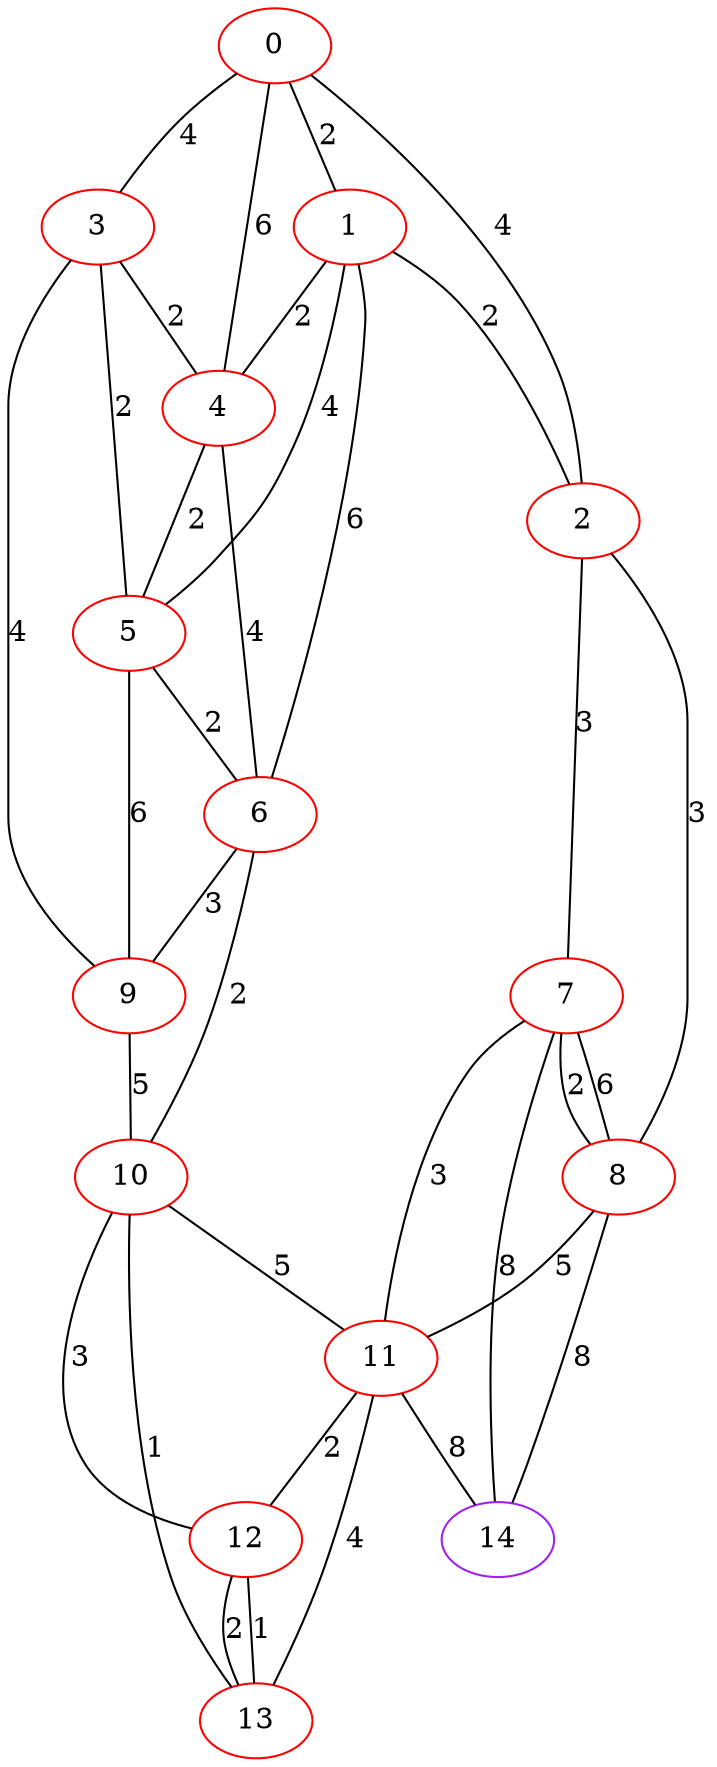 graph "" {
0 [color=red, weight=1];
1 [color=red, weight=1];
2 [color=red, weight=1];
3 [color=red, weight=1];
4 [color=red, weight=1];
5 [color=red, weight=1];
6 [color=red, weight=1];
7 [color=red, weight=1];
8 [color=red, weight=1];
9 [color=red, weight=1];
10 [color=red, weight=1];
11 [color=red, weight=1];
12 [color=red, weight=1];
13 [color=red, weight=1];
14 [color=purple, weight=4];
0 -- 1  [key=0, label=2];
0 -- 2  [key=0, label=4];
0 -- 3  [key=0, label=4];
0 -- 4  [key=0, label=6];
1 -- 2  [key=0, label=2];
1 -- 4  [key=0, label=2];
1 -- 5  [key=0, label=4];
1 -- 6  [key=0, label=6];
2 -- 8  [key=0, label=3];
2 -- 7  [key=0, label=3];
3 -- 9  [key=0, label=4];
3 -- 4  [key=0, label=2];
3 -- 5  [key=0, label=2];
4 -- 5  [key=0, label=2];
4 -- 6  [key=0, label=4];
5 -- 9  [key=0, label=6];
5 -- 6  [key=0, label=2];
6 -- 9  [key=0, label=3];
6 -- 10  [key=0, label=2];
7 -- 8  [key=0, label=6];
7 -- 8  [key=1, label=2];
7 -- 11  [key=0, label=3];
7 -- 14  [key=0, label=8];
8 -- 11  [key=0, label=5];
8 -- 14  [key=0, label=8];
9 -- 10  [key=0, label=5];
10 -- 11  [key=0, label=5];
10 -- 12  [key=0, label=3];
10 -- 13  [key=0, label=1];
11 -- 12  [key=0, label=2];
11 -- 13  [key=0, label=4];
11 -- 14  [key=0, label=8];
12 -- 13  [key=0, label=2];
12 -- 13  [key=1, label=1];
}
